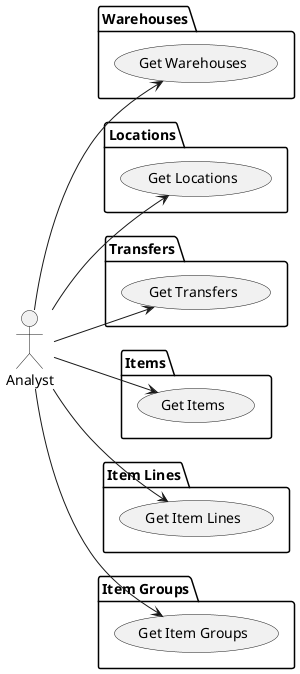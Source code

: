 @startuml Analyst Part1
left to right direction
actor Analyst as analyst_key

package "Warehouses" {
  usecase "Get Warehouses" as UC_Warehouses_Get
}

package "Locations" {
  usecase "Get Locations" as UC_Locations_Get
}

package "Transfers" {
  usecase "Get Transfers" as UC_Transfers_Get
}

package "Items" {
  usecase "Get Items" as UC_Items_Get
}

package "Item Lines" {
  usecase "Get Item Lines" as UC_ItemLines_Get
}

package "Item Groups" {
  usecase "Get Item Groups" as UC_ItemGroups_Get
}

analyst_key --> UC_Warehouses_Get
analyst_key --> UC_Locations_Get
analyst_key --> UC_Transfers_Get
analyst_key --> UC_Items_Get
analyst_key --> UC_ItemLines_Get
analyst_key --> UC_ItemGroups_Get
@enduml
